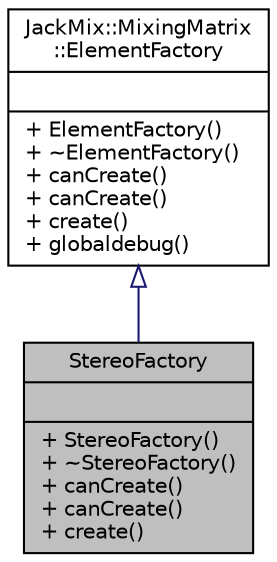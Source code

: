 digraph "StereoFactory"
{
 // LATEX_PDF_SIZE
  edge [fontname="Helvetica",fontsize="10",labelfontname="Helvetica",labelfontsize="10"];
  node [fontname="Helvetica",fontsize="10",shape=record];
  Node1 [label="{StereoFactory\n||+ StereoFactory()\l+ ~StereoFactory()\l+ canCreate()\l+ canCreate()\l+ create()\l}",height=0.2,width=0.4,color="black", fillcolor="grey75", style="filled", fontcolor="black",tooltip="The Factory for creating this things..."];
  Node2 -> Node1 [dir="back",color="midnightblue",fontsize="10",style="solid",arrowtail="onormal",fontname="Helvetica"];
  Node2 [label="{JackMix::MixingMatrix\l::ElementFactory\n||+ ElementFactory()\l+ ~ElementFactory()\l+ canCreate()\l+ canCreate()\l+ create()\l+ globaldebug()\l}",height=0.2,width=0.4,color="black", fillcolor="white", style="filled",URL="$class_jack_mix_1_1_mixing_matrix_1_1_element_factory.html",tooltip=" "];
}
